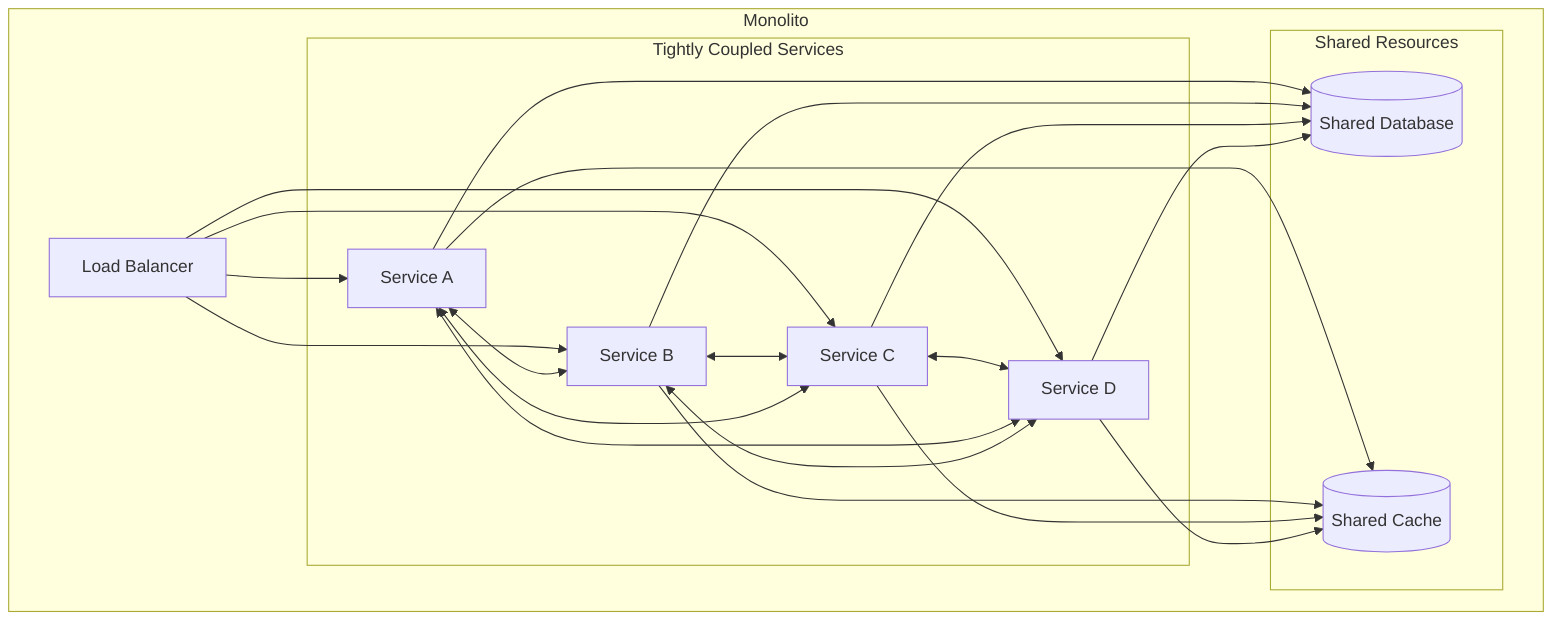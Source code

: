 graph TB
    subgraph "Monolito"
        LB[Load Balancer]
        
        subgraph "Tightly Coupled Services"
            SVC1[Service A]
            SVC2[Service B]
            SVC3[Service C]
            SVC4[Service D]
        end
        
        subgraph "Shared Resources"
            SHARED_DB[(Shared Database)]
            SHARED_CACHE[(Shared Cache)]
        end
    end
    
    LB --> SVC1
    LB --> SVC2
    LB --> SVC3
    LB --> SVC4
    
    SVC1 <--> SVC2
    SVC2 <--> SVC3
    SVC3 <--> SVC4
    SVC1 <--> SVC4
    SVC1 <--> SVC3
    SVC2 <--> SVC4
    
    SVC1 --> SHARED_DB
    SVC2 --> SHARED_DB
    SVC3 --> SHARED_DB
    SVC4 --> SHARED_DB
    
    SVC1 --> SHARED_CACHE
    SVC2 --> SHARED_CACHE
    SVC3 --> SHARED_CACHE
    SVC4 --> SHARED_CACHE